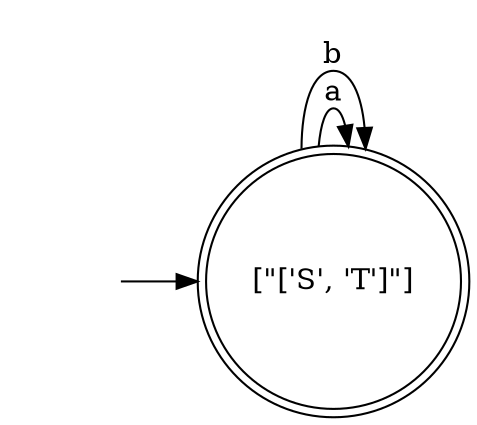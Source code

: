 digraph DFA {
	graph [rankdir=LR]
	"" [label="" shape=plaintext]
	"[\"['S', 'T']\"]" [label="[\"['S', 'T']\"]" shape=doublecircle]
	"" -> "[\"['S', 'T']\"]" [label=""]
	"[\"['S', 'T']\"]" -> "[\"['S', 'T']\"]" [label=a]
	"[\"['S', 'T']\"]" -> "[\"['S', 'T']\"]" [label=b]
}
